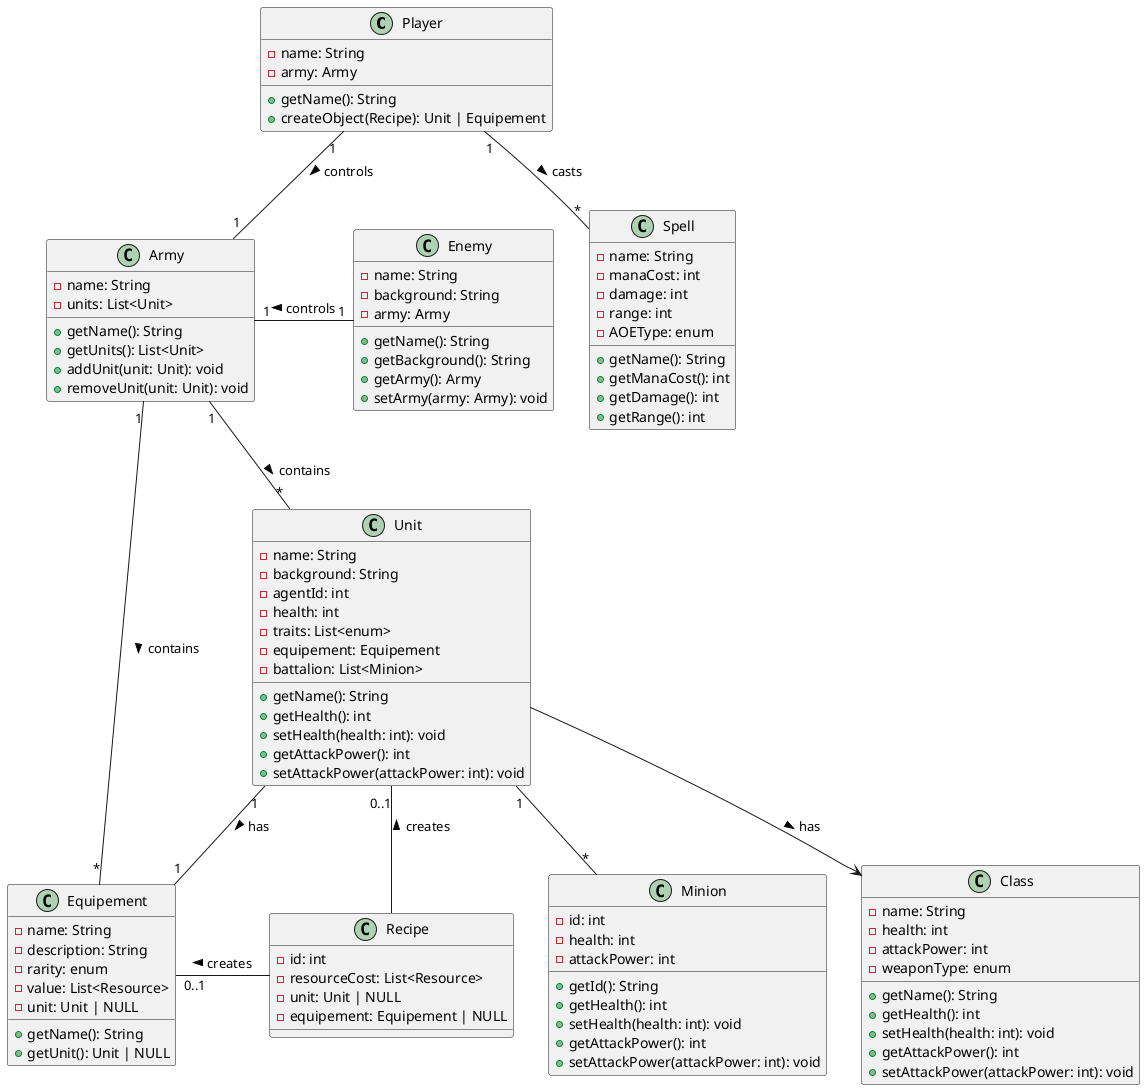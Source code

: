 @startuml Class Diagram

class Player {
    - name: String
    - army: Army
    + getName(): String
    + createObject(Recipe): Unit | Equipement
}

class Spell {
    - name: String
    - manaCost: int
    - damage: int
    - range: int
    - AOEType: enum
    + getName(): String
    + getManaCost(): int
    + getDamage(): int
    + getRange(): int
}

class Army {
    - name: String
    - units: List<Unit>
    + getName(): String
    + getUnits(): List<Unit>
    + addUnit(unit: Unit): void
    + removeUnit(unit: Unit): void
}

class Enemy {
    - name: String
    - background: String
    - army: Army
    + getName(): String
    + getBackground(): String
    + getArmy(): Army
    + setArmy(army: Army): void
}

class Unit {
    - name: String
    - background: String
    - agentId: int
    - health: int
    - traits: List<enum>
    - equipement: Equipement
    - battalion: List<Minion>
    + getName(): String
    + getHealth(): int
    + setHealth(health: int): void
    + getAttackPower(): int
    + setAttackPower(attackPower: int): void
}

class Minion {
    - id: int
    - health: int
    - attackPower: int
    + getId(): String
    + getHealth(): int
    + setHealth(health: int): void
    + getAttackPower(): int
    + setAttackPower(attackPower: int): void
}

class Equipement {
    - name: String
    - description: String
    - rarity: enum
    - value: List<Resource>
    - unit: Unit | NULL
    + getName(): String
    + getUnit(): Unit | NULL
}

class Class {
    - name: String
    - health: int
    - attackPower: int
    - weaponType: enum
    + getName(): String
    + getHealth(): int
    + setHealth(health: int): void
    + getAttackPower(): int
    + setAttackPower(attackPower: int): void
}

class Recipe {
    - id: int
    - resourceCost: List<Resource>
    - unit: Unit | NULL
    - equipement: Equipement | NULL
}

Player "1" -down- "1" Army : controls >
Player "1" -- "*" Spell : casts >
Enemy "1" -right- "1" Army : controls >
Army "1" -down- "*" Unit : contains >
Army "1" -- "*" Equipement : contains >
Unit "1" -- "1" Equipement : has >
Unit "1" -- "*" Minion
Unit --> Class : has >
Recipe -up- "0..1" Unit : creates >
Recipe -left- "0..1" Equipement : creates >

@enduml